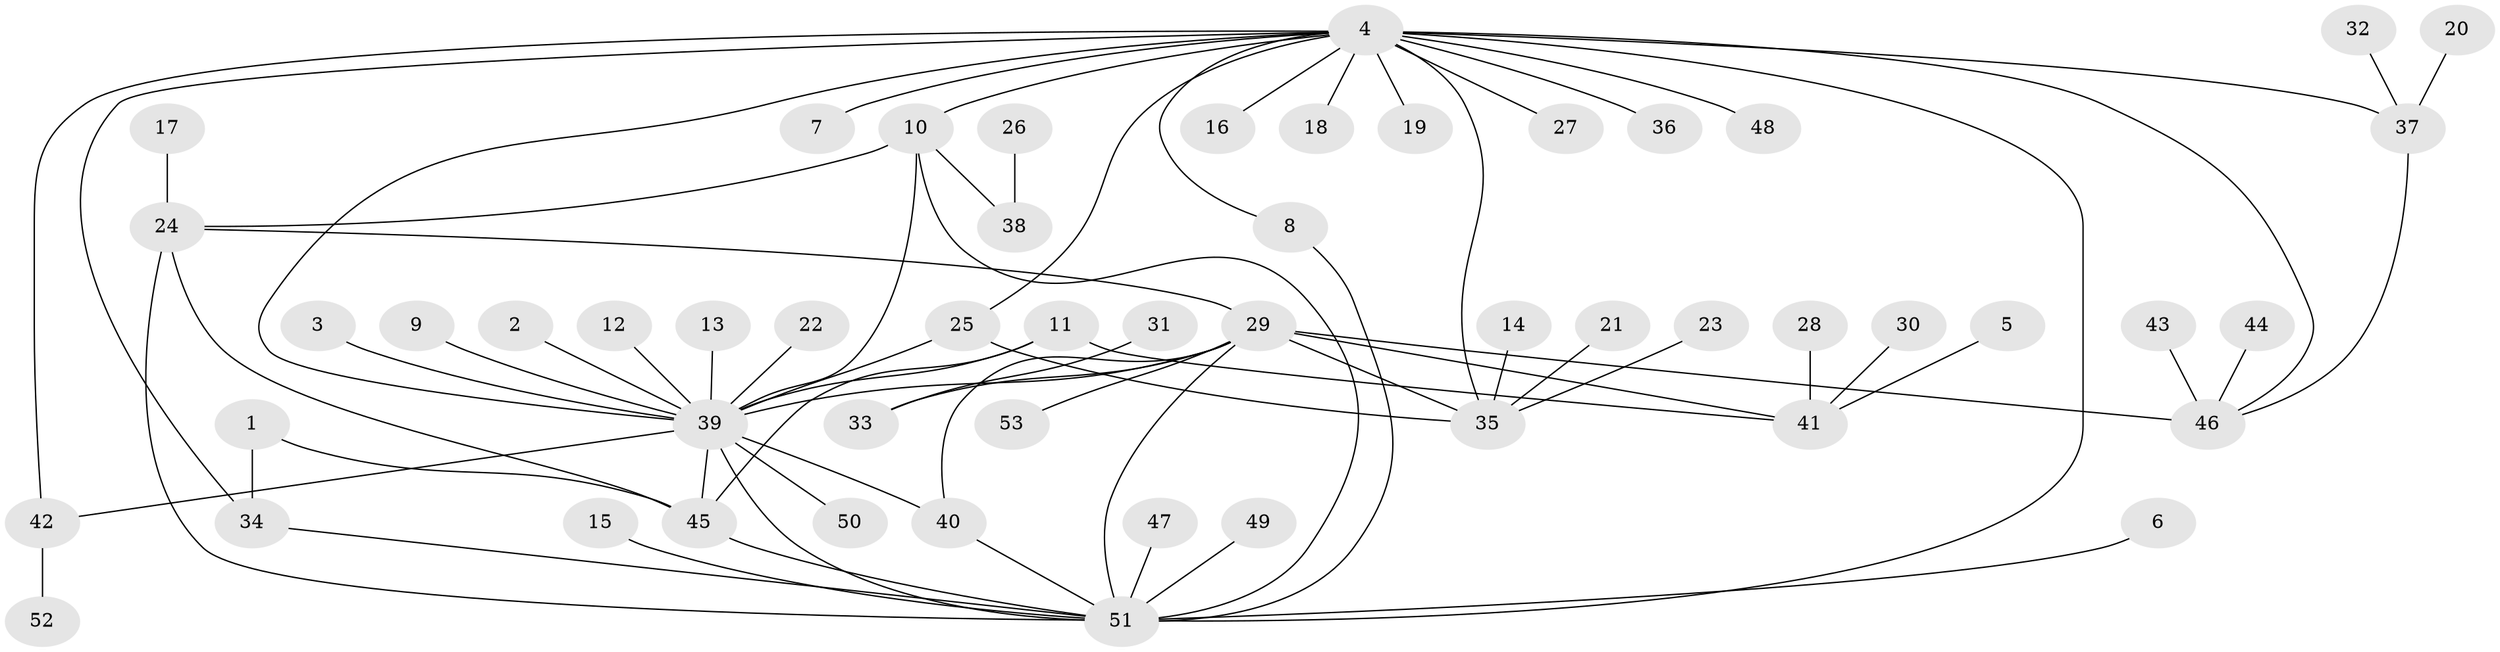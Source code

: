 // original degree distribution, {2: 0.1619047619047619, 21: 0.009523809523809525, 6: 0.047619047619047616, 17: 0.01904761904761905, 7: 0.02857142857142857, 1: 0.5333333333333333, 9: 0.009523809523809525, 3: 0.10476190476190476, 4: 0.06666666666666667, 5: 0.01904761904761905}
// Generated by graph-tools (version 1.1) at 2025/26/03/09/25 03:26:00]
// undirected, 53 vertices, 73 edges
graph export_dot {
graph [start="1"]
  node [color=gray90,style=filled];
  1;
  2;
  3;
  4;
  5;
  6;
  7;
  8;
  9;
  10;
  11;
  12;
  13;
  14;
  15;
  16;
  17;
  18;
  19;
  20;
  21;
  22;
  23;
  24;
  25;
  26;
  27;
  28;
  29;
  30;
  31;
  32;
  33;
  34;
  35;
  36;
  37;
  38;
  39;
  40;
  41;
  42;
  43;
  44;
  45;
  46;
  47;
  48;
  49;
  50;
  51;
  52;
  53;
  1 -- 34 [weight=1.0];
  1 -- 45 [weight=1.0];
  2 -- 39 [weight=1.0];
  3 -- 39 [weight=1.0];
  4 -- 7 [weight=1.0];
  4 -- 8 [weight=1.0];
  4 -- 10 [weight=1.0];
  4 -- 16 [weight=1.0];
  4 -- 18 [weight=1.0];
  4 -- 19 [weight=1.0];
  4 -- 25 [weight=1.0];
  4 -- 27 [weight=1.0];
  4 -- 34 [weight=1.0];
  4 -- 35 [weight=1.0];
  4 -- 36 [weight=1.0];
  4 -- 37 [weight=1.0];
  4 -- 39 [weight=2.0];
  4 -- 42 [weight=1.0];
  4 -- 46 [weight=1.0];
  4 -- 48 [weight=1.0];
  4 -- 51 [weight=3.0];
  5 -- 41 [weight=1.0];
  6 -- 51 [weight=1.0];
  8 -- 51 [weight=1.0];
  9 -- 39 [weight=1.0];
  10 -- 24 [weight=1.0];
  10 -- 38 [weight=1.0];
  10 -- 39 [weight=1.0];
  10 -- 51 [weight=1.0];
  11 -- 39 [weight=1.0];
  11 -- 41 [weight=1.0];
  11 -- 45 [weight=1.0];
  12 -- 39 [weight=1.0];
  13 -- 39 [weight=1.0];
  14 -- 35 [weight=1.0];
  15 -- 51 [weight=1.0];
  17 -- 24 [weight=1.0];
  20 -- 37 [weight=1.0];
  21 -- 35 [weight=1.0];
  22 -- 39 [weight=1.0];
  23 -- 35 [weight=1.0];
  24 -- 29 [weight=1.0];
  24 -- 45 [weight=1.0];
  24 -- 51 [weight=1.0];
  25 -- 35 [weight=1.0];
  25 -- 39 [weight=1.0];
  26 -- 38 [weight=1.0];
  28 -- 41 [weight=1.0];
  29 -- 33 [weight=1.0];
  29 -- 35 [weight=1.0];
  29 -- 39 [weight=1.0];
  29 -- 40 [weight=1.0];
  29 -- 41 [weight=1.0];
  29 -- 46 [weight=2.0];
  29 -- 51 [weight=2.0];
  29 -- 53 [weight=1.0];
  30 -- 41 [weight=1.0];
  31 -- 33 [weight=1.0];
  32 -- 37 [weight=1.0];
  34 -- 51 [weight=1.0];
  37 -- 46 [weight=1.0];
  39 -- 40 [weight=2.0];
  39 -- 42 [weight=1.0];
  39 -- 45 [weight=2.0];
  39 -- 50 [weight=1.0];
  39 -- 51 [weight=1.0];
  40 -- 51 [weight=1.0];
  42 -- 52 [weight=1.0];
  43 -- 46 [weight=1.0];
  44 -- 46 [weight=1.0];
  45 -- 51 [weight=1.0];
  47 -- 51 [weight=1.0];
  49 -- 51 [weight=1.0];
}
